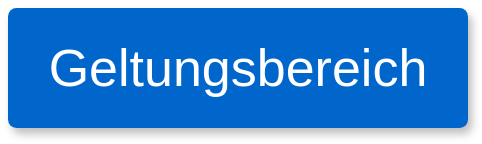 <mxfile version="22.0.2" type="device">
  <diagram name="Seite-1" id="6O85X2GPCV2jP8YTQAgb">
    <mxGraphModel dx="1050" dy="566" grid="1" gridSize="10" guides="1" tooltips="1" connect="1" arrows="1" fold="1" page="1" pageScale="1" pageWidth="827" pageHeight="1169" math="0" shadow="0">
      <root>
        <mxCell id="0" />
        <mxCell id="1" parent="0" />
        <mxCell id="4hbOHPTk91VQwLOSJlqC-1" value="Geltungsbereich" style="rounded=1;whiteSpace=wrap;html=1;shadow=1;labelBackgroundColor=none;strokeColor=none;strokeWidth=3;fillColor=#0066CC;fontFamily=Helvetica;fontSize=26;fontColor=#FFFFFF;align=center;spacing=5;fontStyle=0;arcSize=7;perimeterSpacing=2;" vertex="1" parent="1">
          <mxGeometry x="40" y="40" width="230" height="60" as="geometry" />
        </mxCell>
      </root>
    </mxGraphModel>
  </diagram>
</mxfile>
